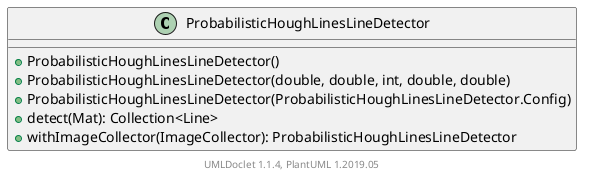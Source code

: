 @startuml

    class ProbabilisticHoughLinesLineDetector [[ProbabilisticHoughLinesLineDetector.html]] {
        +ProbabilisticHoughLinesLineDetector()
        +ProbabilisticHoughLinesLineDetector(double, double, int, double, double)
        +ProbabilisticHoughLinesLineDetector(ProbabilisticHoughLinesLineDetector.Config)
        +detect(Mat): Collection<Line>
        +withImageCollector(ImageCollector): ProbabilisticHoughLinesLineDetector
    }


    center footer UMLDoclet 1.1.4, PlantUML 1.2019.05
@enduml
